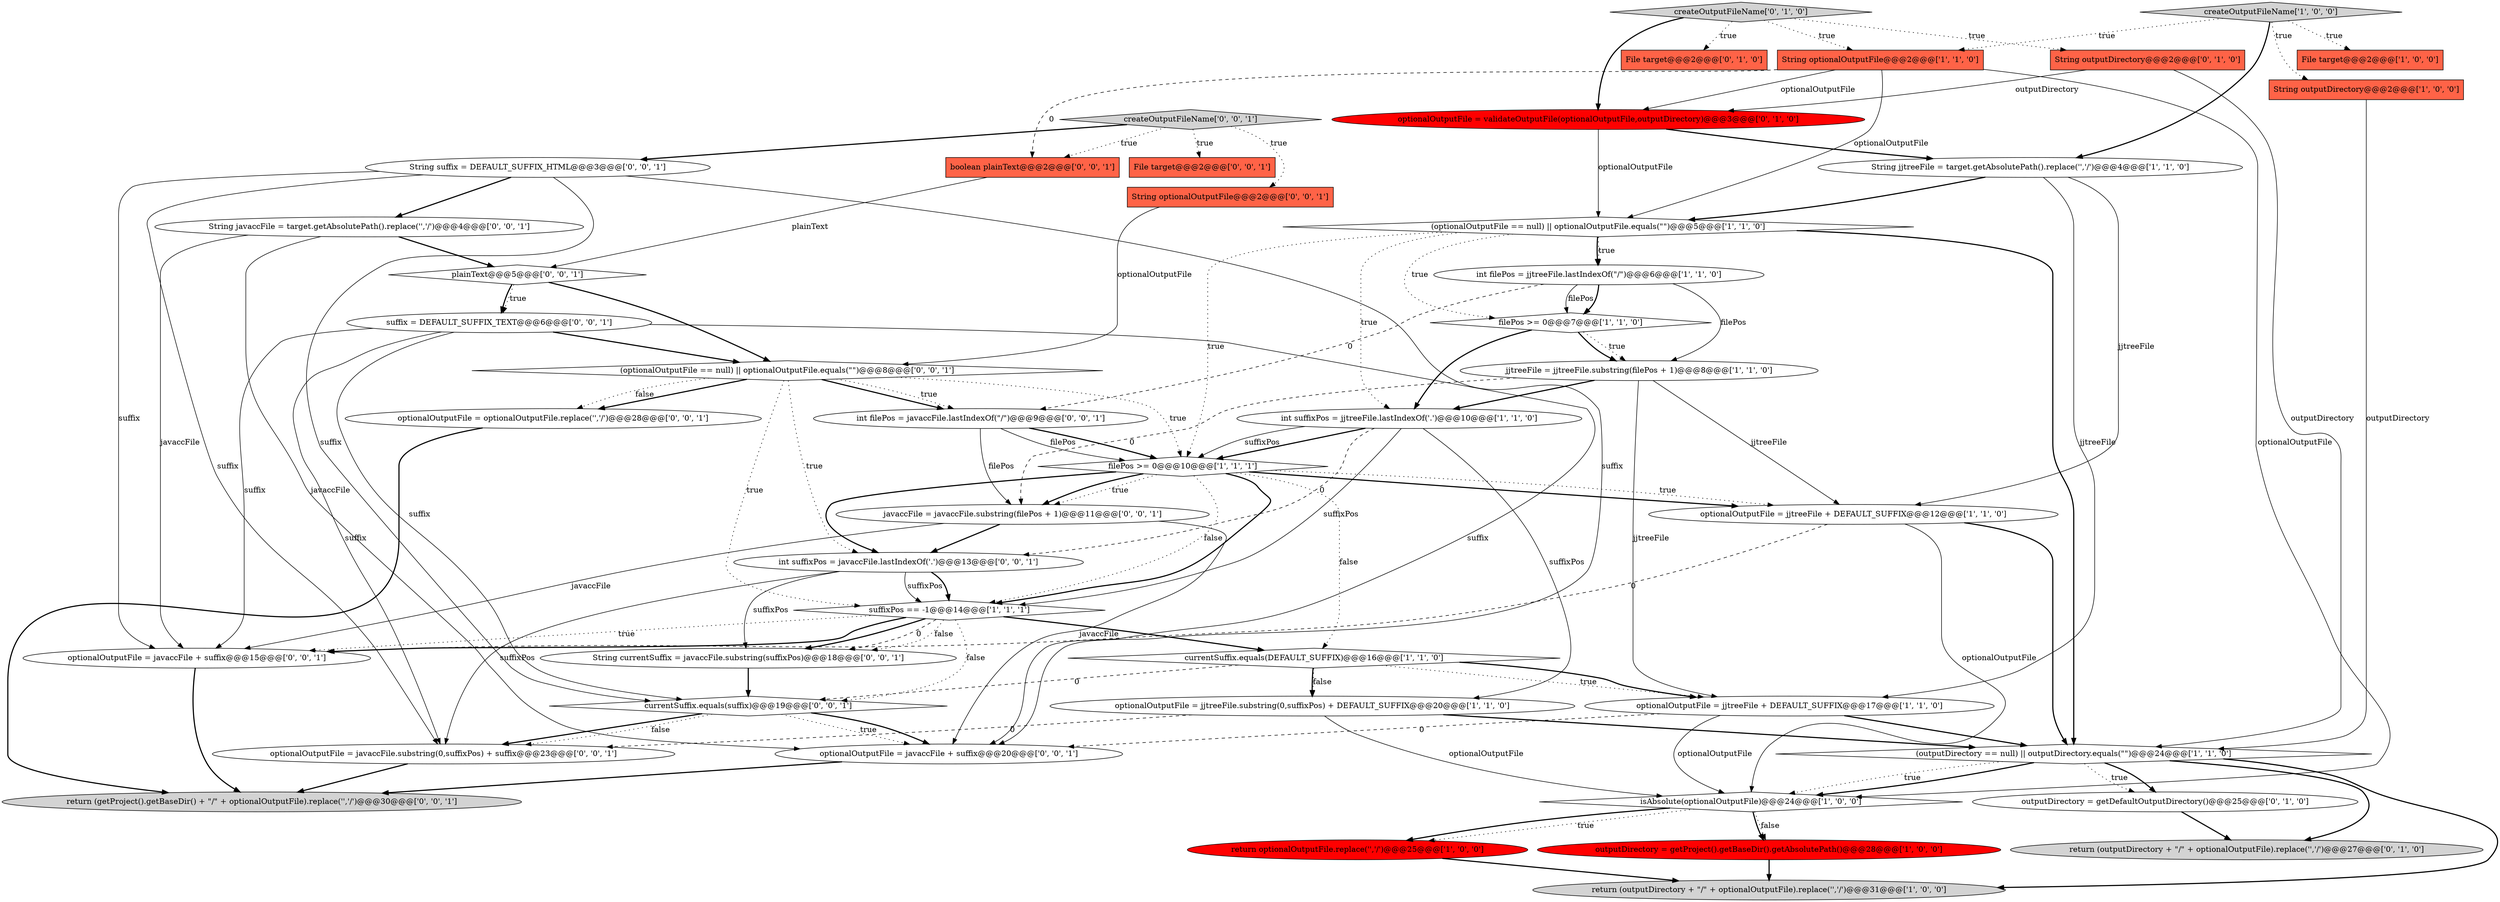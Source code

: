 digraph {
39 [style = filled, label = "int suffixPos = javaccFile.lastIndexOf('.')@@@13@@@['0', '0', '1']", fillcolor = white, shape = ellipse image = "AAA0AAABBB3BBB"];
19 [style = filled, label = "(outputDirectory == null) || outputDirectory.equals(\"\")@@@24@@@['1', '1', '0']", fillcolor = white, shape = diamond image = "AAA0AAABBB1BBB"];
29 [style = filled, label = "(optionalOutputFile == null) || optionalOutputFile.equals(\"\")@@@8@@@['0', '0', '1']", fillcolor = white, shape = diamond image = "AAA0AAABBB3BBB"];
10 [style = filled, label = "(optionalOutputFile == null) || optionalOutputFile.equals(\"\")@@@5@@@['1', '1', '0']", fillcolor = white, shape = diamond image = "AAA0AAABBB1BBB"];
36 [style = filled, label = "boolean plainText@@@2@@@['0', '0', '1']", fillcolor = tomato, shape = box image = "AAA0AAABBB3BBB"];
9 [style = filled, label = "String outputDirectory@@@2@@@['1', '0', '0']", fillcolor = tomato, shape = box image = "AAA0AAABBB1BBB"];
1 [style = filled, label = "optionalOutputFile = jjtreeFile + DEFAULT_SUFFIX@@@12@@@['1', '1', '0']", fillcolor = white, shape = ellipse image = "AAA0AAABBB1BBB"];
7 [style = filled, label = "jjtreeFile = jjtreeFile.substring(filePos + 1)@@@8@@@['1', '1', '0']", fillcolor = white, shape = ellipse image = "AAA0AAABBB1BBB"];
31 [style = filled, label = "String optionalOutputFile@@@2@@@['0', '0', '1']", fillcolor = tomato, shape = box image = "AAA0AAABBB3BBB"];
43 [style = filled, label = "String javaccFile = target.getAbsolutePath().replace('\','/')@@@4@@@['0', '0', '1']", fillcolor = white, shape = ellipse image = "AAA0AAABBB3BBB"];
16 [style = filled, label = "File target@@@2@@@['1', '0', '0']", fillcolor = tomato, shape = box image = "AAA0AAABBB1BBB"];
13 [style = filled, label = "outputDirectory = getProject().getBaseDir().getAbsolutePath()@@@28@@@['1', '0', '0']", fillcolor = red, shape = ellipse image = "AAA1AAABBB1BBB"];
4 [style = filled, label = "int suffixPos = jjtreeFile.lastIndexOf('.')@@@10@@@['1', '1', '0']", fillcolor = white, shape = ellipse image = "AAA0AAABBB1BBB"];
5 [style = filled, label = "isAbsolute(optionalOutputFile)@@@24@@@['1', '0', '0']", fillcolor = white, shape = diamond image = "AAA0AAABBB1BBB"];
40 [style = filled, label = "optionalOutputFile = javaccFile.substring(0,suffixPos) + suffix@@@23@@@['0', '0', '1']", fillcolor = white, shape = ellipse image = "AAA0AAABBB3BBB"];
33 [style = filled, label = "javaccFile = javaccFile.substring(filePos + 1)@@@11@@@['0', '0', '1']", fillcolor = white, shape = ellipse image = "AAA0AAABBB3BBB"];
8 [style = filled, label = "createOutputFileName['1', '0', '0']", fillcolor = lightgray, shape = diamond image = "AAA0AAABBB1BBB"];
12 [style = filled, label = "return optionalOutputFile.replace('\','/')@@@25@@@['1', '0', '0']", fillcolor = red, shape = ellipse image = "AAA1AAABBB1BBB"];
20 [style = filled, label = "String optionalOutputFile@@@2@@@['1', '1', '0']", fillcolor = tomato, shape = box image = "AAA0AAABBB1BBB"];
32 [style = filled, label = "int filePos = javaccFile.lastIndexOf(\"/\")@@@9@@@['0', '0', '1']", fillcolor = white, shape = ellipse image = "AAA0AAABBB3BBB"];
34 [style = filled, label = "return (getProject().getBaseDir() + \"/\" + optionalOutputFile).replace('\','/')@@@30@@@['0', '0', '1']", fillcolor = lightgray, shape = ellipse image = "AAA0AAABBB3BBB"];
14 [style = filled, label = "filePos >= 0@@@10@@@['1', '1', '1']", fillcolor = white, shape = diamond image = "AAA0AAABBB1BBB"];
2 [style = filled, label = "optionalOutputFile = jjtreeFile.substring(0,suffixPos) + DEFAULT_SUFFIX@@@20@@@['1', '1', '0']", fillcolor = white, shape = ellipse image = "AAA0AAABBB1BBB"];
45 [style = filled, label = "optionalOutputFile = optionalOutputFile.replace('\','/')@@@28@@@['0', '0', '1']", fillcolor = white, shape = ellipse image = "AAA0AAABBB3BBB"];
6 [style = filled, label = "filePos >= 0@@@7@@@['1', '1', '0']", fillcolor = white, shape = diamond image = "AAA0AAABBB1BBB"];
21 [style = filled, label = "File target@@@2@@@['0', '1', '0']", fillcolor = tomato, shape = box image = "AAA0AAABBB2BBB"];
44 [style = filled, label = "String suffix = DEFAULT_SUFFIX_HTML@@@3@@@['0', '0', '1']", fillcolor = white, shape = ellipse image = "AAA0AAABBB3BBB"];
22 [style = filled, label = "String outputDirectory@@@2@@@['0', '1', '0']", fillcolor = tomato, shape = box image = "AAA0AAABBB2BBB"];
15 [style = filled, label = "optionalOutputFile = jjtreeFile + DEFAULT_SUFFIX@@@17@@@['1', '1', '0']", fillcolor = white, shape = ellipse image = "AAA0AAABBB1BBB"];
0 [style = filled, label = "suffixPos == -1@@@14@@@['1', '1', '1']", fillcolor = white, shape = diamond image = "AAA0AAABBB1BBB"];
23 [style = filled, label = "optionalOutputFile = validateOutputFile(optionalOutputFile,outputDirectory)@@@3@@@['0', '1', '0']", fillcolor = red, shape = ellipse image = "AAA1AAABBB2BBB"];
24 [style = filled, label = "return (outputDirectory + \"/\" + optionalOutputFile).replace('\','/')@@@27@@@['0', '1', '0']", fillcolor = lightgray, shape = ellipse image = "AAA0AAABBB2BBB"];
26 [style = filled, label = "createOutputFileName['0', '1', '0']", fillcolor = lightgray, shape = diamond image = "AAA0AAABBB2BBB"];
25 [style = filled, label = "outputDirectory = getDefaultOutputDirectory()@@@25@@@['0', '1', '0']", fillcolor = white, shape = ellipse image = "AAA0AAABBB2BBB"];
17 [style = filled, label = "currentSuffix.equals(DEFAULT_SUFFIX)@@@16@@@['1', '1', '0']", fillcolor = white, shape = diamond image = "AAA0AAABBB1BBB"];
30 [style = filled, label = "File target@@@2@@@['0', '0', '1']", fillcolor = tomato, shape = box image = "AAA0AAABBB3BBB"];
28 [style = filled, label = "String currentSuffix = javaccFile.substring(suffixPos)@@@18@@@['0', '0', '1']", fillcolor = white, shape = ellipse image = "AAA0AAABBB3BBB"];
27 [style = filled, label = "optionalOutputFile = javaccFile + suffix@@@15@@@['0', '0', '1']", fillcolor = white, shape = ellipse image = "AAA0AAABBB3BBB"];
18 [style = filled, label = "return (outputDirectory + \"/\" + optionalOutputFile).replace('\','/')@@@31@@@['1', '0', '0']", fillcolor = lightgray, shape = ellipse image = "AAA0AAABBB1BBB"];
35 [style = filled, label = "currentSuffix.equals(suffix)@@@19@@@['0', '0', '1']", fillcolor = white, shape = diamond image = "AAA0AAABBB3BBB"];
41 [style = filled, label = "plainText@@@5@@@['0', '0', '1']", fillcolor = white, shape = diamond image = "AAA0AAABBB3BBB"];
37 [style = filled, label = "suffix = DEFAULT_SUFFIX_TEXT@@@6@@@['0', '0', '1']", fillcolor = white, shape = ellipse image = "AAA0AAABBB3BBB"];
38 [style = filled, label = "createOutputFileName['0', '0', '1']", fillcolor = lightgray, shape = diamond image = "AAA0AAABBB3BBB"];
42 [style = filled, label = "optionalOutputFile = javaccFile + suffix@@@20@@@['0', '0', '1']", fillcolor = white, shape = ellipse image = "AAA0AAABBB3BBB"];
11 [style = filled, label = "int filePos = jjtreeFile.lastIndexOf(\"/\")@@@6@@@['1', '1', '0']", fillcolor = white, shape = ellipse image = "AAA0AAABBB1BBB"];
3 [style = filled, label = "String jjtreeFile = target.getAbsolutePath().replace('\','/')@@@4@@@['1', '1', '0']", fillcolor = white, shape = ellipse image = "AAA0AAABBB1BBB"];
11->32 [style = dashed, label="0"];
14->17 [style = dotted, label="false"];
38->44 [style = bold, label=""];
11->6 [style = solid, label="filePos"];
1->27 [style = dashed, label="0"];
10->19 [style = bold, label=""];
44->40 [style = solid, label="suffix"];
17->35 [style = dashed, label="0"];
8->16 [style = dotted, label="true"];
1->5 [style = solid, label="optionalOutputFile"];
44->42 [style = solid, label="suffix"];
35->42 [style = dotted, label="true"];
4->39 [style = dashed, label="0"];
5->12 [style = dotted, label="true"];
26->22 [style = dotted, label="true"];
33->42 [style = solid, label="javaccFile"];
29->45 [style = bold, label=""];
19->24 [style = bold, label=""];
19->5 [style = bold, label=""];
14->0 [style = dotted, label="false"];
17->15 [style = dotted, label="true"];
9->19 [style = solid, label="outputDirectory"];
37->42 [style = solid, label="suffix"];
37->40 [style = solid, label="suffix"];
29->14 [style = dotted, label="true"];
12->18 [style = bold, label=""];
38->31 [style = dotted, label="true"];
8->20 [style = dotted, label="true"];
10->4 [style = dotted, label="true"];
23->10 [style = solid, label="optionalOutputFile"];
0->35 [style = dotted, label="false"];
2->5 [style = solid, label="optionalOutputFile"];
10->11 [style = bold, label=""];
10->6 [style = dotted, label="true"];
19->18 [style = bold, label=""];
4->0 [style = solid, label="suffixPos"];
0->17 [style = bold, label=""];
41->37 [style = bold, label=""];
39->0 [style = solid, label="suffixPos"];
33->27 [style = solid, label="javaccFile"];
37->29 [style = bold, label=""];
3->15 [style = solid, label="jjtreeFile"];
26->20 [style = dotted, label="true"];
23->3 [style = bold, label=""];
43->27 [style = solid, label="javaccFile"];
40->34 [style = bold, label=""];
0->28 [style = dashed, label="0"];
19->25 [style = bold, label=""];
3->1 [style = solid, label="jjtreeFile"];
3->10 [style = bold, label=""];
6->4 [style = bold, label=""];
25->24 [style = bold, label=""];
28->35 [style = bold, label=""];
35->40 [style = bold, label=""];
44->27 [style = solid, label="suffix"];
4->2 [style = solid, label="suffixPos"];
17->2 [style = bold, label=""];
29->32 [style = bold, label=""];
17->15 [style = bold, label=""];
37->27 [style = solid, label="suffix"];
6->7 [style = dotted, label="true"];
14->1 [style = dotted, label="true"];
20->5 [style = solid, label="optionalOutputFile"];
7->1 [style = solid, label="jjtreeFile"];
6->7 [style = bold, label=""];
1->19 [style = bold, label=""];
14->39 [style = bold, label=""];
20->10 [style = solid, label="optionalOutputFile"];
29->32 [style = dotted, label="true"];
13->18 [style = bold, label=""];
31->29 [style = solid, label="optionalOutputFile"];
29->39 [style = dotted, label="true"];
29->0 [style = dotted, label="true"];
4->14 [style = bold, label=""];
39->28 [style = solid, label="suffixPos"];
35->42 [style = bold, label=""];
8->3 [style = bold, label=""];
7->15 [style = solid, label="jjtreeFile"];
39->40 [style = solid, label="suffixPos"];
32->14 [style = bold, label=""];
43->42 [style = solid, label="javaccFile"];
32->14 [style = solid, label="filePos"];
7->4 [style = bold, label=""];
41->37 [style = dotted, label="true"];
15->19 [style = bold, label=""];
22->19 [style = solid, label="outputDirectory"];
0->28 [style = dotted, label="false"];
38->30 [style = dotted, label="true"];
5->13 [style = dotted, label="false"];
27->34 [style = bold, label=""];
10->11 [style = dotted, label="true"];
17->2 [style = dotted, label="false"];
5->13 [style = bold, label=""];
19->5 [style = dotted, label="true"];
43->41 [style = bold, label=""];
37->35 [style = solid, label="suffix"];
8->9 [style = dotted, label="true"];
32->33 [style = solid, label="filePos"];
44->35 [style = solid, label="suffix"];
38->36 [style = dotted, label="true"];
42->34 [style = bold, label=""];
19->25 [style = dotted, label="true"];
2->19 [style = bold, label=""];
14->33 [style = dotted, label="true"];
20->23 [style = solid, label="optionalOutputFile"];
0->27 [style = bold, label=""];
11->7 [style = solid, label="filePos"];
41->29 [style = bold, label=""];
11->6 [style = bold, label=""];
22->23 [style = solid, label="outputDirectory"];
14->33 [style = bold, label=""];
14->1 [style = bold, label=""];
44->43 [style = bold, label=""];
15->42 [style = dashed, label="0"];
10->14 [style = dotted, label="true"];
35->40 [style = dotted, label="false"];
36->41 [style = solid, label="plainText"];
39->0 [style = bold, label=""];
33->39 [style = bold, label=""];
14->0 [style = bold, label=""];
5->12 [style = bold, label=""];
20->36 [style = dashed, label="0"];
26->21 [style = dotted, label="true"];
26->23 [style = bold, label=""];
15->5 [style = solid, label="optionalOutputFile"];
7->33 [style = dashed, label="0"];
2->40 [style = dashed, label="0"];
0->27 [style = dotted, label="true"];
4->14 [style = solid, label="suffixPos"];
45->34 [style = bold, label=""];
29->45 [style = dotted, label="false"];
0->28 [style = bold, label=""];
}
